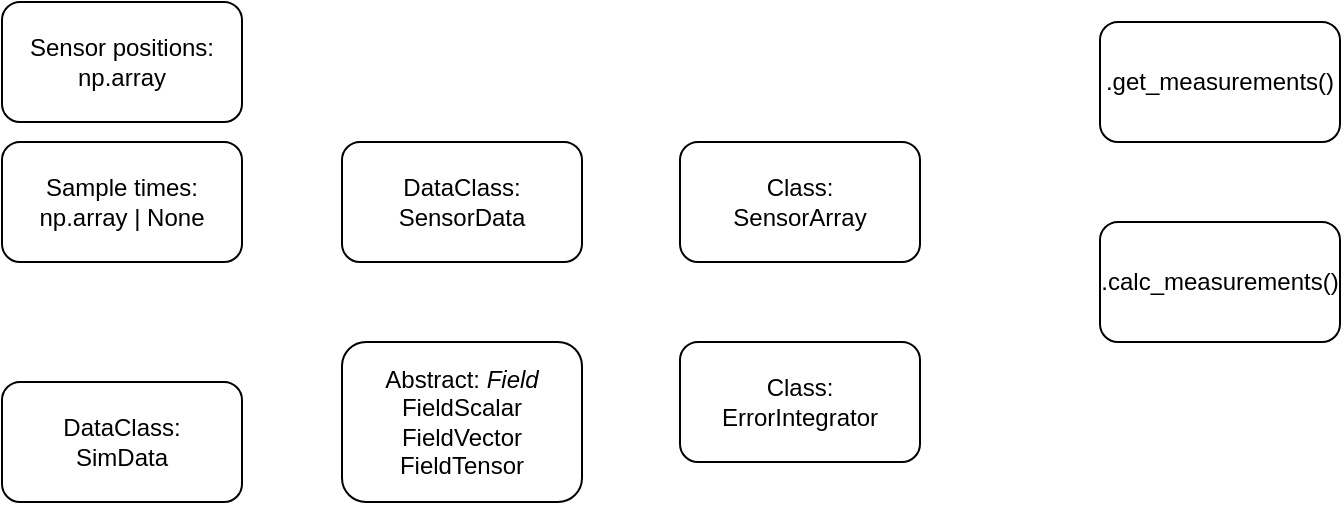 <mxfile version="28.2.7">
  <diagram name="Page-1" id="9y5q2BfYTT_uNguP28J0">
    <mxGraphModel grid="1" page="1" gridSize="10" guides="1" tooltips="1" connect="1" arrows="1" fold="1" pageScale="1" pageWidth="827" pageHeight="1169" math="0" shadow="0">
      <root>
        <mxCell id="0" />
        <mxCell id="1" parent="0" />
        <mxCell id="NK3rLZwL-NUgdiZMGAay-1" value="Sensor positions:&lt;div&gt;np.array&lt;/div&gt;" style="rounded=1;whiteSpace=wrap;html=1;" vertex="1" parent="1">
          <mxGeometry x="40" y="40" width="120" height="60" as="geometry" />
        </mxCell>
        <mxCell id="U6hV8L5RCMHZddL2J_SA-1" value="Sample times:&lt;div&gt;np.array | None&lt;/div&gt;" style="rounded=1;whiteSpace=wrap;html=1;" vertex="1" parent="1">
          <mxGeometry x="40" y="110" width="120" height="60" as="geometry" />
        </mxCell>
        <mxCell id="U6hV8L5RCMHZddL2J_SA-2" value="Abstract: &lt;i&gt;Field&lt;/i&gt;&lt;div&gt;FieldScalar&lt;/div&gt;&lt;div&gt;FieldVector&lt;/div&gt;&lt;div&gt;FieldTensor&lt;/div&gt;" style="rounded=1;whiteSpace=wrap;html=1;" vertex="1" parent="1">
          <mxGeometry x="210" y="210" width="120" height="80" as="geometry" />
        </mxCell>
        <mxCell id="U6hV8L5RCMHZddL2J_SA-3" value="Class:&lt;div&gt;SensorArray&lt;/div&gt;" style="rounded=1;whiteSpace=wrap;html=1;" vertex="1" parent="1">
          <mxGeometry x="379" y="110" width="120" height="60" as="geometry" />
        </mxCell>
        <mxCell id="U6hV8L5RCMHZddL2J_SA-4" value="Class:&lt;div&gt;ErrorIntegrator&lt;/div&gt;" style="rounded=1;whiteSpace=wrap;html=1;" vertex="1" parent="1">
          <mxGeometry x="379" y="210" width="120" height="60" as="geometry" />
        </mxCell>
        <mxCell id="U6hV8L5RCMHZddL2J_SA-5" value=".get_measurements()" style="rounded=1;whiteSpace=wrap;html=1;" vertex="1" parent="1">
          <mxGeometry x="589" y="50" width="120" height="60" as="geometry" />
        </mxCell>
        <mxCell id="U6hV8L5RCMHZddL2J_SA-6" value=".calc_measurements()" style="rounded=1;whiteSpace=wrap;html=1;" vertex="1" parent="1">
          <mxGeometry x="589" y="150" width="120" height="60" as="geometry" />
        </mxCell>
        <mxCell id="U6hV8L5RCMHZddL2J_SA-16" value="DataClass:&lt;div&gt;SensorData&lt;/div&gt;" style="rounded=1;whiteSpace=wrap;html=1;" vertex="1" parent="1">
          <mxGeometry x="210" y="110" width="120" height="60" as="geometry" />
        </mxCell>
        <mxCell id="U6hV8L5RCMHZddL2J_SA-17" value="&lt;div&gt;DataClass:&lt;/div&gt;SimData" style="rounded=1;whiteSpace=wrap;html=1;" vertex="1" parent="1">
          <mxGeometry x="40" y="230" width="120" height="60" as="geometry" />
        </mxCell>
      </root>
    </mxGraphModel>
  </diagram>
</mxfile>
